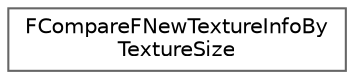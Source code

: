 digraph "Graphical Class Hierarchy"
{
 // INTERACTIVE_SVG=YES
 // LATEX_PDF_SIZE
  bgcolor="transparent";
  edge [fontname=Helvetica,fontsize=10,labelfontname=Helvetica,labelfontsize=10];
  node [fontname=Helvetica,fontsize=10,shape=box,height=0.2,width=0.4];
  rankdir="LR";
  Node0 [id="Node000000",label="FCompareFNewTextureInfoBy\lTextureSize",height=0.2,width=0.4,color="grey40", fillcolor="white", style="filled",URL="$dc/d68/structFCompareFNewTextureInfoByTextureSize.html",tooltip=" "];
}
